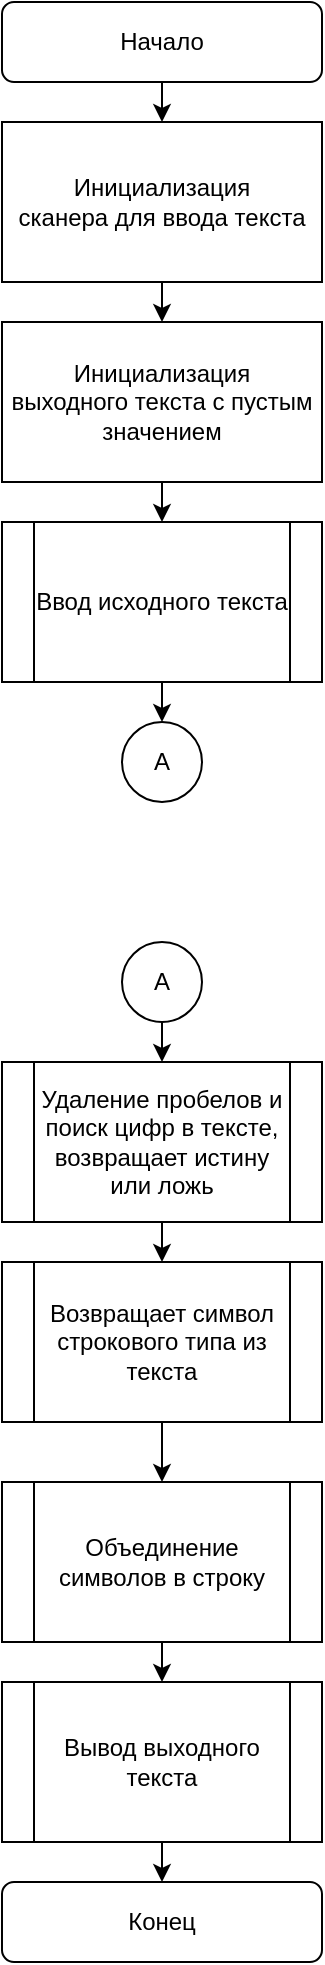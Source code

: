 <mxfile version="14.4.9" type="github">
  <diagram id="VsCYafETnWa5NlrTcynY" name="Page-1">
    <mxGraphModel dx="1038" dy="580" grid="1" gridSize="10" guides="1" tooltips="1" connect="1" arrows="1" fold="1" page="1" pageScale="1" pageWidth="827" pageHeight="1169" math="0" shadow="0">
      <root>
        <mxCell id="0" />
        <mxCell id="1" parent="0" />
        <mxCell id="EwdOZo1DDRDLrgm2m6_3-1" value="Начало" style="rounded=1;whiteSpace=wrap;html=1;" parent="1" vertex="1">
          <mxGeometry x="320" y="40" width="160" height="40" as="geometry" />
        </mxCell>
        <mxCell id="ALjgfuAgemREcZHaWTtV-1" value="" style="endArrow=classic;html=1;exitX=0.5;exitY=1;exitDx=0;exitDy=0;entryX=0.5;entryY=0;entryDx=0;entryDy=0;" edge="1" parent="1" source="EwdOZo1DDRDLrgm2m6_3-1" target="ALjgfuAgemREcZHaWTtV-2">
          <mxGeometry width="50" height="50" relative="1" as="geometry">
            <mxPoint x="370" y="200" as="sourcePoint" />
            <mxPoint x="414" y="110" as="targetPoint" />
          </mxGeometry>
        </mxCell>
        <mxCell id="ALjgfuAgemREcZHaWTtV-2" value="Инициализация&lt;br&gt;сканера для ввода текста" style="rounded=0;whiteSpace=wrap;html=1;" vertex="1" parent="1">
          <mxGeometry x="320" y="100" width="160" height="80" as="geometry" />
        </mxCell>
        <mxCell id="ALjgfuAgemREcZHaWTtV-3" value="Инициализация&lt;br&gt;выходного текста с пустым значением" style="rounded=0;whiteSpace=wrap;html=1;" vertex="1" parent="1">
          <mxGeometry x="320" y="200" width="160" height="80" as="geometry" />
        </mxCell>
        <mxCell id="ALjgfuAgemREcZHaWTtV-4" value="" style="endArrow=classic;html=1;exitX=0.5;exitY=1;exitDx=0;exitDy=0;entryX=0.5;entryY=0;entryDx=0;entryDy=0;" edge="1" parent="1" source="ALjgfuAgemREcZHaWTtV-2" target="ALjgfuAgemREcZHaWTtV-3">
          <mxGeometry width="50" height="50" relative="1" as="geometry">
            <mxPoint x="390" y="340" as="sourcePoint" />
            <mxPoint x="440" y="290" as="targetPoint" />
          </mxGeometry>
        </mxCell>
        <mxCell id="ALjgfuAgemREcZHaWTtV-5" value="Ввод исходного текста" style="shape=process;whiteSpace=wrap;html=1;backgroundOutline=1;" vertex="1" parent="1">
          <mxGeometry x="320" y="300" width="160" height="80" as="geometry" />
        </mxCell>
        <mxCell id="ALjgfuAgemREcZHaWTtV-6" value="" style="endArrow=classic;html=1;exitX=0.5;exitY=1;exitDx=0;exitDy=0;entryX=0.5;entryY=0;entryDx=0;entryDy=0;" edge="1" parent="1" source="ALjgfuAgemREcZHaWTtV-3" target="ALjgfuAgemREcZHaWTtV-5">
          <mxGeometry width="50" height="50" relative="1" as="geometry">
            <mxPoint x="390" y="330" as="sourcePoint" />
            <mxPoint x="440" y="280" as="targetPoint" />
          </mxGeometry>
        </mxCell>
        <mxCell id="ALjgfuAgemREcZHaWTtV-8" value="" style="endArrow=classic;html=1;exitX=0.5;exitY=1;exitDx=0;exitDy=0;entryX=0.5;entryY=0;entryDx=0;entryDy=0;" edge="1" parent="1" source="ALjgfuAgemREcZHaWTtV-5" target="ALjgfuAgemREcZHaWTtV-20">
          <mxGeometry width="50" height="50" relative="1" as="geometry">
            <mxPoint x="400" y="390" as="sourcePoint" />
            <mxPoint x="400" y="420" as="targetPoint" />
          </mxGeometry>
        </mxCell>
        <mxCell id="ALjgfuAgemREcZHaWTtV-9" value="Удаление пробелов и поиск цифр в тексте, возвращает истину или ложь" style="shape=process;whiteSpace=wrap;html=1;backgroundOutline=1;" vertex="1" parent="1">
          <mxGeometry x="320" y="570" width="160" height="80" as="geometry" />
        </mxCell>
        <mxCell id="ALjgfuAgemREcZHaWTtV-11" value="Возвращает символ строкового типа из текста" style="shape=process;whiteSpace=wrap;html=1;backgroundOutline=1;" vertex="1" parent="1">
          <mxGeometry x="320" y="670" width="160" height="80" as="geometry" />
        </mxCell>
        <mxCell id="ALjgfuAgemREcZHaWTtV-12" value="" style="endArrow=classic;html=1;exitX=0.5;exitY=1;exitDx=0;exitDy=0;entryX=0.5;entryY=0;entryDx=0;entryDy=0;" edge="1" parent="1" source="ALjgfuAgemREcZHaWTtV-9" target="ALjgfuAgemREcZHaWTtV-11">
          <mxGeometry width="50" height="50" relative="1" as="geometry">
            <mxPoint x="390" y="780" as="sourcePoint" />
            <mxPoint x="440" y="730" as="targetPoint" />
          </mxGeometry>
        </mxCell>
        <mxCell id="ALjgfuAgemREcZHaWTtV-14" value="Объединение символов в строку" style="shape=process;whiteSpace=wrap;html=1;backgroundOutline=1;" vertex="1" parent="1">
          <mxGeometry x="320" y="780" width="160" height="80" as="geometry" />
        </mxCell>
        <mxCell id="ALjgfuAgemREcZHaWTtV-15" value="" style="endArrow=classic;html=1;exitX=0.5;exitY=1;exitDx=0;exitDy=0;entryX=0.5;entryY=0;entryDx=0;entryDy=0;" edge="1" parent="1" source="ALjgfuAgemREcZHaWTtV-11" target="ALjgfuAgemREcZHaWTtV-14">
          <mxGeometry width="50" height="50" relative="1" as="geometry">
            <mxPoint x="390" y="980" as="sourcePoint" />
            <mxPoint x="440" y="930" as="targetPoint" />
          </mxGeometry>
        </mxCell>
        <mxCell id="ALjgfuAgemREcZHaWTtV-16" value="Конец" style="rounded=1;whiteSpace=wrap;html=1;" vertex="1" parent="1">
          <mxGeometry x="320" y="980" width="160" height="40" as="geometry" />
        </mxCell>
        <mxCell id="ALjgfuAgemREcZHaWTtV-17" value="" style="endArrow=classic;html=1;exitX=0.5;exitY=1;exitDx=0;exitDy=0;entryX=0.5;entryY=0;entryDx=0;entryDy=0;" edge="1" parent="1" source="ALjgfuAgemREcZHaWTtV-14" target="ALjgfuAgemREcZHaWTtV-18">
          <mxGeometry width="50" height="50" relative="1" as="geometry">
            <mxPoint x="390" y="980" as="sourcePoint" />
            <mxPoint x="400" y="890" as="targetPoint" />
          </mxGeometry>
        </mxCell>
        <mxCell id="ALjgfuAgemREcZHaWTtV-18" value="Вывод выходного текста" style="shape=process;whiteSpace=wrap;html=1;backgroundOutline=1;" vertex="1" parent="1">
          <mxGeometry x="320" y="880" width="160" height="80" as="geometry" />
        </mxCell>
        <mxCell id="ALjgfuAgemREcZHaWTtV-19" value="" style="endArrow=classic;html=1;exitX=0.5;exitY=1;exitDx=0;exitDy=0;entryX=0.5;entryY=0;entryDx=0;entryDy=0;" edge="1" parent="1" source="ALjgfuAgemREcZHaWTtV-18" target="ALjgfuAgemREcZHaWTtV-16">
          <mxGeometry width="50" height="50" relative="1" as="geometry">
            <mxPoint x="390" y="880" as="sourcePoint" />
            <mxPoint x="400" y="980" as="targetPoint" />
          </mxGeometry>
        </mxCell>
        <mxCell id="ALjgfuAgemREcZHaWTtV-20" value="A" style="ellipse;whiteSpace=wrap;html=1;" vertex="1" parent="1">
          <mxGeometry x="380" y="400" width="40" height="40" as="geometry" />
        </mxCell>
        <mxCell id="ALjgfuAgemREcZHaWTtV-21" value="A" style="ellipse;whiteSpace=wrap;html=1;" vertex="1" parent="1">
          <mxGeometry x="380" y="510" width="40" height="40" as="geometry" />
        </mxCell>
        <mxCell id="ALjgfuAgemREcZHaWTtV-22" value="" style="endArrow=classic;html=1;exitX=0.5;exitY=1;exitDx=0;exitDy=0;entryX=0.5;entryY=0;entryDx=0;entryDy=0;" edge="1" parent="1" source="ALjgfuAgemREcZHaWTtV-21" target="ALjgfuAgemREcZHaWTtV-9">
          <mxGeometry width="50" height="50" relative="1" as="geometry">
            <mxPoint x="390" y="610" as="sourcePoint" />
            <mxPoint x="440" y="560" as="targetPoint" />
          </mxGeometry>
        </mxCell>
      </root>
    </mxGraphModel>
  </diagram>
</mxfile>
